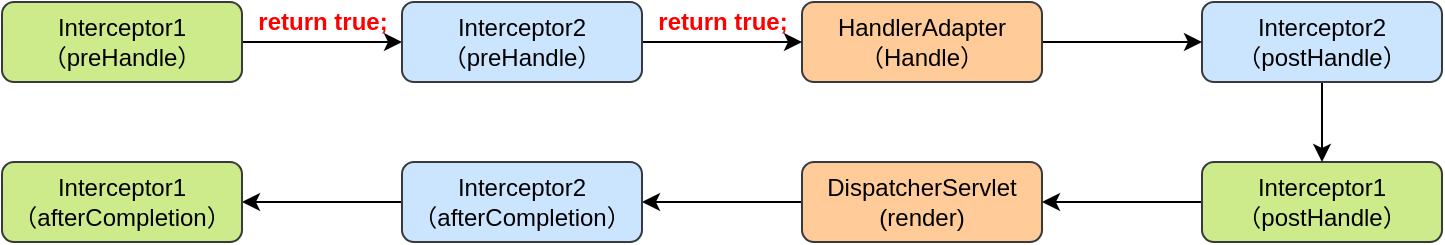 <mxfile version="16.4.5" type="github">
  <diagram id="x-gUg_VSii4gRtI7rcdT" name="第 1 页">
    <mxGraphModel dx="1422" dy="762" grid="0" gridSize="10" guides="1" tooltips="1" connect="1" arrows="1" fold="1" page="1" pageScale="1" pageWidth="827" pageHeight="1169" math="0" shadow="0">
      <root>
        <mxCell id="0" />
        <mxCell id="1" parent="0" />
        <mxCell id="VHT_Xr-f4AT8pUVLYZ5L-20" value="" style="edgeStyle=orthogonalEdgeStyle;rounded=0;orthogonalLoop=1;jettySize=auto;html=1;fontColor=#FF0000;" edge="1" parent="1" source="VHT_Xr-f4AT8pUVLYZ5L-1" target="VHT_Xr-f4AT8pUVLYZ5L-10">
          <mxGeometry relative="1" as="geometry" />
        </mxCell>
        <mxCell id="VHT_Xr-f4AT8pUVLYZ5L-1" value="DispatcherServlet&lt;br&gt;(render)" style="rounded=1;whiteSpace=wrap;html=1;fillColor=#ffcc99;strokeColor=#36393d;" vertex="1" parent="1">
          <mxGeometry x="435" y="290" width="120" height="40" as="geometry" />
        </mxCell>
        <mxCell id="VHT_Xr-f4AT8pUVLYZ5L-7" value="" style="edgeStyle=orthogonalEdgeStyle;rounded=0;orthogonalLoop=1;jettySize=auto;html=1;" edge="1" parent="1" source="VHT_Xr-f4AT8pUVLYZ5L-2" target="VHT_Xr-f4AT8pUVLYZ5L-6">
          <mxGeometry relative="1" as="geometry" />
        </mxCell>
        <mxCell id="VHT_Xr-f4AT8pUVLYZ5L-2" value="Interceptor1&lt;br&gt;（preHandle）" style="rounded=1;whiteSpace=wrap;html=1;fillColor=#cdeb8b;strokeColor=#36393d;" vertex="1" parent="1">
          <mxGeometry x="35" y="210" width="120" height="40" as="geometry" />
        </mxCell>
        <mxCell id="VHT_Xr-f4AT8pUVLYZ5L-14" value="" style="edgeStyle=orthogonalEdgeStyle;rounded=0;orthogonalLoop=1;jettySize=auto;html=1;fontColor=#FF0000;" edge="1" parent="1" source="VHT_Xr-f4AT8pUVLYZ5L-3" target="VHT_Xr-f4AT8pUVLYZ5L-1">
          <mxGeometry relative="1" as="geometry" />
        </mxCell>
        <mxCell id="VHT_Xr-f4AT8pUVLYZ5L-3" value="Interceptor1&lt;br&gt;（postHandle）" style="rounded=1;whiteSpace=wrap;html=1;fillColor=#cdeb8b;strokeColor=#36393d;" vertex="1" parent="1">
          <mxGeometry x="635" y="290" width="120" height="40" as="geometry" />
        </mxCell>
        <mxCell id="VHT_Xr-f4AT8pUVLYZ5L-19" value="" style="edgeStyle=orthogonalEdgeStyle;rounded=0;orthogonalLoop=1;jettySize=auto;html=1;fontColor=#FF0000;" edge="1" parent="1" source="VHT_Xr-f4AT8pUVLYZ5L-4" target="VHT_Xr-f4AT8pUVLYZ5L-3">
          <mxGeometry relative="1" as="geometry" />
        </mxCell>
        <mxCell id="VHT_Xr-f4AT8pUVLYZ5L-4" value="Interceptor2&lt;br&gt;（postHandle）" style="rounded=1;whiteSpace=wrap;html=1;fillColor=#cce5ff;strokeColor=#36393d;" vertex="1" parent="1">
          <mxGeometry x="635" y="210" width="120" height="40" as="geometry" />
        </mxCell>
        <mxCell id="VHT_Xr-f4AT8pUVLYZ5L-18" value="" style="edgeStyle=orthogonalEdgeStyle;rounded=0;orthogonalLoop=1;jettySize=auto;html=1;fontColor=#FF0000;" edge="1" parent="1" source="VHT_Xr-f4AT8pUVLYZ5L-5" target="VHT_Xr-f4AT8pUVLYZ5L-4">
          <mxGeometry relative="1" as="geometry" />
        </mxCell>
        <mxCell id="VHT_Xr-f4AT8pUVLYZ5L-5" value="HandlerAdapter&lt;br&gt;（Handle）" style="rounded=1;whiteSpace=wrap;html=1;fillColor=#ffcc99;strokeColor=#36393d;" vertex="1" parent="1">
          <mxGeometry x="435" y="210" width="120" height="40" as="geometry" />
        </mxCell>
        <mxCell id="VHT_Xr-f4AT8pUVLYZ5L-9" value="" style="edgeStyle=orthogonalEdgeStyle;rounded=0;orthogonalLoop=1;jettySize=auto;html=1;fontColor=#FF0000;" edge="1" parent="1" source="VHT_Xr-f4AT8pUVLYZ5L-6" target="VHT_Xr-f4AT8pUVLYZ5L-5">
          <mxGeometry relative="1" as="geometry" />
        </mxCell>
        <mxCell id="VHT_Xr-f4AT8pUVLYZ5L-6" value="Interceptor2&lt;br&gt;（preHandle）" style="rounded=1;whiteSpace=wrap;html=1;fillColor=#cce5ff;strokeColor=#36393d;" vertex="1" parent="1">
          <mxGeometry x="235" y="210" width="120" height="40" as="geometry" />
        </mxCell>
        <mxCell id="VHT_Xr-f4AT8pUVLYZ5L-8" value="return true;" style="text;html=1;align=center;verticalAlign=middle;resizable=0;points=[];autosize=1;strokeColor=none;fillColor=none;fontColor=#FF0000;fontStyle=1" vertex="1" parent="1">
          <mxGeometry x="155" y="210" width="80" height="20" as="geometry" />
        </mxCell>
        <mxCell id="VHT_Xr-f4AT8pUVLYZ5L-16" value="" style="edgeStyle=orthogonalEdgeStyle;rounded=0;orthogonalLoop=1;jettySize=auto;html=1;fontColor=#FF0000;" edge="1" parent="1" source="VHT_Xr-f4AT8pUVLYZ5L-10" target="VHT_Xr-f4AT8pUVLYZ5L-11">
          <mxGeometry relative="1" as="geometry" />
        </mxCell>
        <mxCell id="VHT_Xr-f4AT8pUVLYZ5L-10" value="Interceptor2&lt;br&gt;（afterCompletion）" style="rounded=1;whiteSpace=wrap;html=1;fillColor=#cce5ff;strokeColor=#36393d;" vertex="1" parent="1">
          <mxGeometry x="235" y="290" width="120" height="40" as="geometry" />
        </mxCell>
        <mxCell id="VHT_Xr-f4AT8pUVLYZ5L-11" value="Interceptor1&lt;br&gt;（afterCompletion）" style="rounded=1;whiteSpace=wrap;html=1;fillColor=#cdeb8b;strokeColor=#36393d;" vertex="1" parent="1">
          <mxGeometry x="35" y="290" width="120" height="40" as="geometry" />
        </mxCell>
        <mxCell id="VHT_Xr-f4AT8pUVLYZ5L-17" value="return true;" style="text;html=1;align=center;verticalAlign=middle;resizable=0;points=[];autosize=1;strokeColor=none;fillColor=none;fontColor=#FF0000;fontStyle=1" vertex="1" parent="1">
          <mxGeometry x="355" y="210" width="80" height="20" as="geometry" />
        </mxCell>
      </root>
    </mxGraphModel>
  </diagram>
</mxfile>
